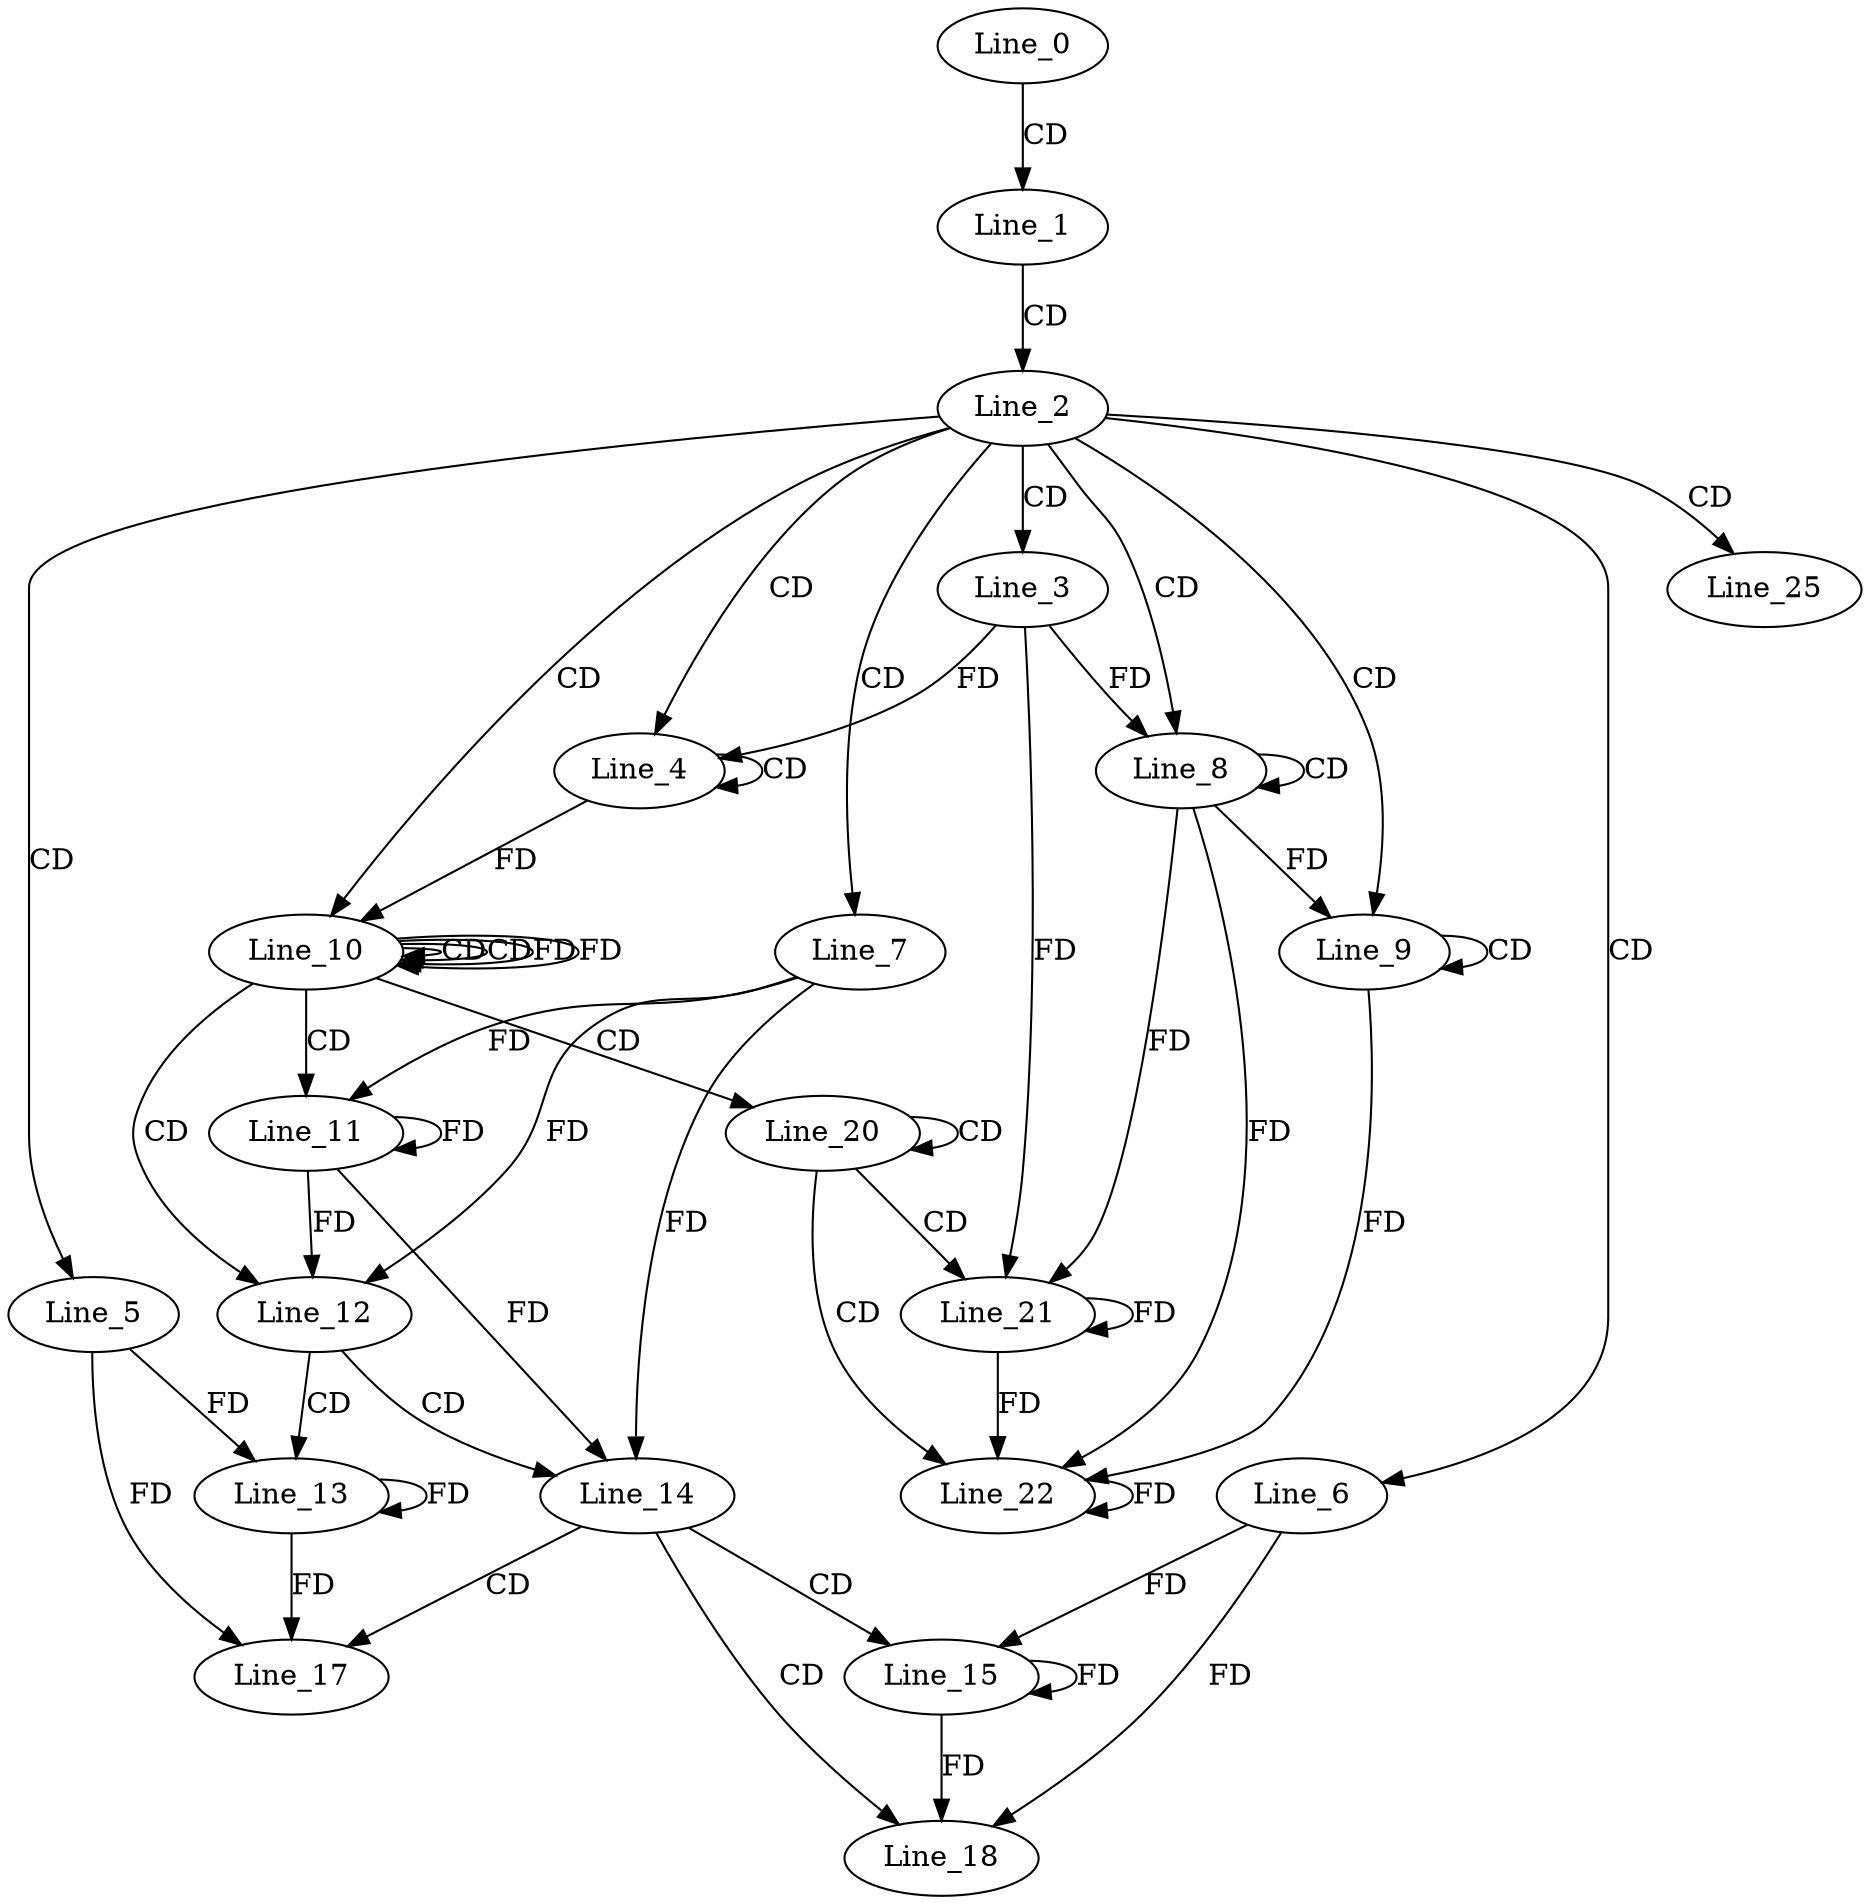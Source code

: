 digraph G {
  Line_0;
  Line_1;
  Line_2;
  Line_3;
  Line_4;
  Line_4;
  Line_4;
  Line_5;
  Line_6;
  Line_7;
  Line_8;
  Line_8;
  Line_9;
  Line_9;
  Line_10;
  Line_10;
  Line_10;
  Line_11;
  Line_11;
  Line_12;
  Line_13;
  Line_14;
  Line_15;
  Line_17;
  Line_18;
  Line_20;
  Line_20;
  Line_21;
  Line_21;
  Line_22;
  Line_22;
  Line_25;
  Line_0 -> Line_1 [ label="CD" ];
  Line_1 -> Line_2 [ label="CD" ];
  Line_2 -> Line_3 [ label="CD" ];
  Line_2 -> Line_4 [ label="CD" ];
  Line_4 -> Line_4 [ label="CD" ];
  Line_3 -> Line_4 [ label="FD" ];
  Line_2 -> Line_5 [ label="CD" ];
  Line_2 -> Line_6 [ label="CD" ];
  Line_2 -> Line_7 [ label="CD" ];
  Line_2 -> Line_8 [ label="CD" ];
  Line_8 -> Line_8 [ label="CD" ];
  Line_3 -> Line_8 [ label="FD" ];
  Line_2 -> Line_9 [ label="CD" ];
  Line_9 -> Line_9 [ label="CD" ];
  Line_8 -> Line_9 [ label="FD" ];
  Line_2 -> Line_10 [ label="CD" ];
  Line_10 -> Line_10 [ label="CD" ];
  Line_4 -> Line_10 [ label="FD" ];
  Line_10 -> Line_10 [ label="CD" ];
  Line_10 -> Line_10 [ label="FD" ];
  Line_10 -> Line_11 [ label="CD" ];
  Line_11 -> Line_11 [ label="FD" ];
  Line_7 -> Line_11 [ label="FD" ];
  Line_10 -> Line_12 [ label="CD" ];
  Line_11 -> Line_12 [ label="FD" ];
  Line_7 -> Line_12 [ label="FD" ];
  Line_12 -> Line_13 [ label="CD" ];
  Line_13 -> Line_13 [ label="FD" ];
  Line_5 -> Line_13 [ label="FD" ];
  Line_12 -> Line_14 [ label="CD" ];
  Line_11 -> Line_14 [ label="FD" ];
  Line_7 -> Line_14 [ label="FD" ];
  Line_14 -> Line_15 [ label="CD" ];
  Line_15 -> Line_15 [ label="FD" ];
  Line_6 -> Line_15 [ label="FD" ];
  Line_14 -> Line_17 [ label="CD" ];
  Line_13 -> Line_17 [ label="FD" ];
  Line_5 -> Line_17 [ label="FD" ];
  Line_14 -> Line_18 [ label="CD" ];
  Line_15 -> Line_18 [ label="FD" ];
  Line_6 -> Line_18 [ label="FD" ];
  Line_10 -> Line_20 [ label="CD" ];
  Line_20 -> Line_20 [ label="CD" ];
  Line_20 -> Line_21 [ label="CD" ];
  Line_21 -> Line_21 [ label="FD" ];
  Line_8 -> Line_21 [ label="FD" ];
  Line_3 -> Line_21 [ label="FD" ];
  Line_20 -> Line_22 [ label="CD" ];
  Line_22 -> Line_22 [ label="FD" ];
  Line_9 -> Line_22 [ label="FD" ];
  Line_21 -> Line_22 [ label="FD" ];
  Line_8 -> Line_22 [ label="FD" ];
  Line_2 -> Line_25 [ label="CD" ];
  Line_10 -> Line_10 [ label="FD" ];
}
